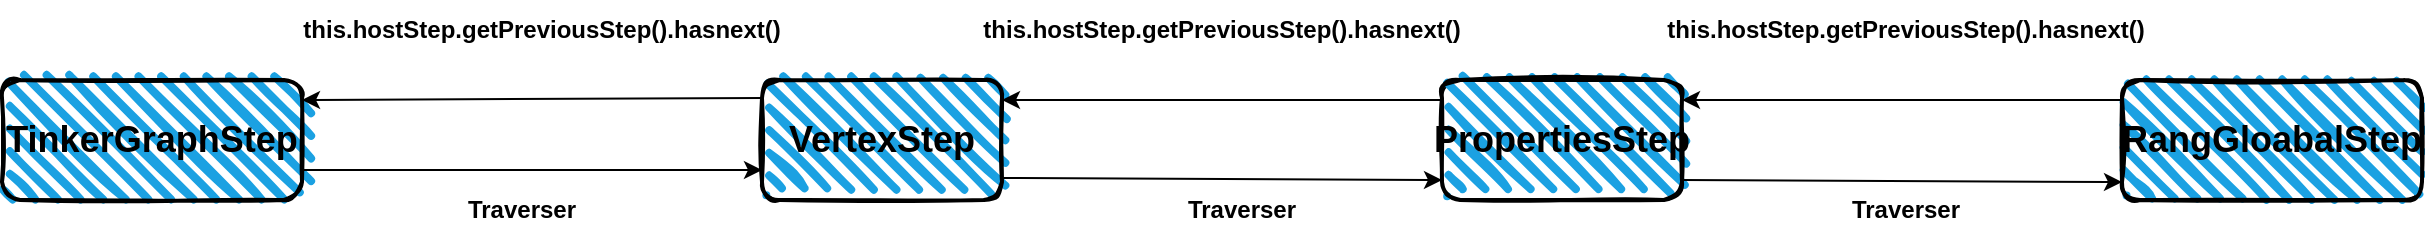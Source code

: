 <mxfile version="21.3.8" type="github">
  <diagram name="第 1 页" id="VWPbVaGyWXcX7U-H5dxE">
    <mxGraphModel dx="1434" dy="739" grid="1" gridSize="10" guides="1" tooltips="1" connect="1" arrows="1" fold="1" page="1" pageScale="1" pageWidth="827" pageHeight="1169" math="0" shadow="0">
      <root>
        <mxCell id="0" />
        <mxCell id="1" parent="0" />
        <mxCell id="vvC79_eZZluVpK0fMWGm-1" value="" style="rounded=1;whiteSpace=wrap;html=1;" vertex="1" parent="1">
          <mxGeometry x="100" y="330" width="150" height="60" as="geometry" />
        </mxCell>
        <mxCell id="vvC79_eZZluVpK0fMWGm-2" value="" style="rounded=1;whiteSpace=wrap;html=1;" vertex="1" parent="1">
          <mxGeometry x="480" y="330" width="120" height="60" as="geometry" />
        </mxCell>
        <mxCell id="vvC79_eZZluVpK0fMWGm-3" value="" style="rounded=1;whiteSpace=wrap;html=1;" vertex="1" parent="1">
          <mxGeometry x="820" y="330" width="120" height="60" as="geometry" />
        </mxCell>
        <mxCell id="vvC79_eZZluVpK0fMWGm-4" value="" style="rounded=1;whiteSpace=wrap;html=1;" vertex="1" parent="1">
          <mxGeometry x="1160" y="330" width="150" height="60" as="geometry" />
        </mxCell>
        <mxCell id="vvC79_eZZluVpK0fMWGm-13" value="&lt;b&gt;&lt;font style=&quot;font-size: 18px;&quot;&gt;TinkerGraphStep&lt;/font&gt;&lt;/b&gt;" style="rounded=1;whiteSpace=wrap;html=1;strokeWidth=2;fillWeight=4;hachureGap=8;hachureAngle=45;fillColor=#1ba1e2;sketch=1;" vertex="1" parent="1">
          <mxGeometry x="100" y="330" width="150" height="60" as="geometry" />
        </mxCell>
        <mxCell id="vvC79_eZZluVpK0fMWGm-14" value="&lt;b&gt;&lt;font style=&quot;font-size: 18px;&quot;&gt;VertexStep&lt;/font&gt;&lt;/b&gt;" style="rounded=1;whiteSpace=wrap;html=1;strokeWidth=2;fillWeight=4;hachureGap=8;hachureAngle=45;fillColor=#1ba1e2;sketch=1;" vertex="1" parent="1">
          <mxGeometry x="480" y="330" width="120" height="60" as="geometry" />
        </mxCell>
        <mxCell id="vvC79_eZZluVpK0fMWGm-15" value="&lt;b&gt;&lt;font style=&quot;font-size: 18px;&quot;&gt;PropertiesStep&lt;/font&gt;&lt;/b&gt;" style="rounded=1;whiteSpace=wrap;html=1;strokeWidth=2;fillWeight=4;hachureGap=8;hachureAngle=45;fillColor=#1ba1e2;sketch=1;" vertex="1" parent="1">
          <mxGeometry x="820" y="330" width="120" height="60" as="geometry" />
        </mxCell>
        <mxCell id="vvC79_eZZluVpK0fMWGm-16" value="&lt;b&gt;&lt;font style=&quot;font-size: 18px;&quot;&gt;RangGloabalStep&lt;/font&gt;&lt;/b&gt;" style="rounded=1;whiteSpace=wrap;html=1;strokeWidth=2;fillWeight=4;hachureGap=8;hachureAngle=45;fillColor=#1ba1e2;sketch=1;" vertex="1" parent="1">
          <mxGeometry x="1160" y="330" width="150" height="60" as="geometry" />
        </mxCell>
        <mxCell id="vvC79_eZZluVpK0fMWGm-18" value="&lt;b&gt;this.hostStep.getPreviousStep().hasnext()&lt;/b&gt;" style="text;html=1;strokeColor=none;fillColor=none;align=center;verticalAlign=middle;whiteSpace=wrap;rounded=0;" vertex="1" parent="1">
          <mxGeometry x="1022" y="290" width="60" height="30" as="geometry" />
        </mxCell>
        <mxCell id="vvC79_eZZluVpK0fMWGm-25" value="" style="endArrow=classic;html=1;rounded=0;" edge="1" parent="1">
          <mxGeometry width="50" height="50" relative="1" as="geometry">
            <mxPoint x="600" y="379" as="sourcePoint" />
            <mxPoint x="820" y="380" as="targetPoint" />
          </mxGeometry>
        </mxCell>
        <mxCell id="vvC79_eZZluVpK0fMWGm-26" value="" style="endArrow=classic;html=1;rounded=0;entryX=0;entryY=0.75;entryDx=0;entryDy=0;exitX=1;exitY=0.75;exitDx=0;exitDy=0;" edge="1" parent="1" source="vvC79_eZZluVpK0fMWGm-1" target="vvC79_eZZluVpK0fMWGm-2">
          <mxGeometry width="50" height="50" relative="1" as="geometry">
            <mxPoint x="260" y="382" as="sourcePoint" />
            <mxPoint x="370" y="381" as="targetPoint" />
          </mxGeometry>
        </mxCell>
        <mxCell id="vvC79_eZZluVpK0fMWGm-27" value="" style="endArrow=classic;html=1;rounded=0;" edge="1" parent="1">
          <mxGeometry width="50" height="50" relative="1" as="geometry">
            <mxPoint x="1160" y="340" as="sourcePoint" />
            <mxPoint x="940" y="340" as="targetPoint" />
          </mxGeometry>
        </mxCell>
        <mxCell id="vvC79_eZZluVpK0fMWGm-28" value="" style="endArrow=classic;html=1;rounded=0;" edge="1" parent="1">
          <mxGeometry width="50" height="50" relative="1" as="geometry">
            <mxPoint x="940" y="380" as="sourcePoint" />
            <mxPoint x="1160" y="381" as="targetPoint" />
          </mxGeometry>
        </mxCell>
        <mxCell id="vvC79_eZZluVpK0fMWGm-29" value="" style="endArrow=classic;html=1;rounded=0;" edge="1" parent="1">
          <mxGeometry width="50" height="50" relative="1" as="geometry">
            <mxPoint x="820" y="340" as="sourcePoint" />
            <mxPoint x="600" y="340" as="targetPoint" />
          </mxGeometry>
        </mxCell>
        <mxCell id="vvC79_eZZluVpK0fMWGm-30" value="" style="endArrow=classic;html=1;rounded=0;exitX=0.008;exitY=0.15;exitDx=0;exitDy=0;exitPerimeter=0;" edge="1" parent="1" source="vvC79_eZZluVpK0fMWGm-2">
          <mxGeometry width="50" height="50" relative="1" as="geometry">
            <mxPoint x="440" y="340" as="sourcePoint" />
            <mxPoint x="250" y="340" as="targetPoint" />
          </mxGeometry>
        </mxCell>
        <mxCell id="vvC79_eZZluVpK0fMWGm-32" value="&lt;b&gt;this.hostStep.getPreviousStep().hasnext()&lt;/b&gt;" style="text;html=1;strokeColor=none;fillColor=none;align=center;verticalAlign=middle;whiteSpace=wrap;rounded=0;" vertex="1" parent="1">
          <mxGeometry x="680" y="290" width="60" height="30" as="geometry" />
        </mxCell>
        <mxCell id="vvC79_eZZluVpK0fMWGm-33" value="&lt;b&gt;this.hostStep.getPreviousStep().hasnext()&lt;/b&gt;" style="text;html=1;strokeColor=none;fillColor=none;align=center;verticalAlign=middle;whiteSpace=wrap;rounded=0;" vertex="1" parent="1">
          <mxGeometry x="340" y="290" width="60" height="30" as="geometry" />
        </mxCell>
        <mxCell id="vvC79_eZZluVpK0fMWGm-35" value="&lt;b&gt;Traverser&lt;/b&gt;" style="text;html=1;strokeColor=none;fillColor=none;align=center;verticalAlign=middle;whiteSpace=wrap;rounded=0;" vertex="1" parent="1">
          <mxGeometry x="330" y="380" width="60" height="30" as="geometry" />
        </mxCell>
        <mxCell id="vvC79_eZZluVpK0fMWGm-36" value="&lt;b&gt;Traverser&lt;/b&gt;" style="text;html=1;strokeColor=none;fillColor=none;align=center;verticalAlign=middle;whiteSpace=wrap;rounded=0;" vertex="1" parent="1">
          <mxGeometry x="1022" y="380" width="60" height="30" as="geometry" />
        </mxCell>
        <mxCell id="vvC79_eZZluVpK0fMWGm-37" value="&lt;b&gt;Traverser&lt;/b&gt;" style="text;html=1;strokeColor=none;fillColor=none;align=center;verticalAlign=middle;whiteSpace=wrap;rounded=0;" vertex="1" parent="1">
          <mxGeometry x="690" y="380" width="60" height="30" as="geometry" />
        </mxCell>
      </root>
    </mxGraphModel>
  </diagram>
</mxfile>
